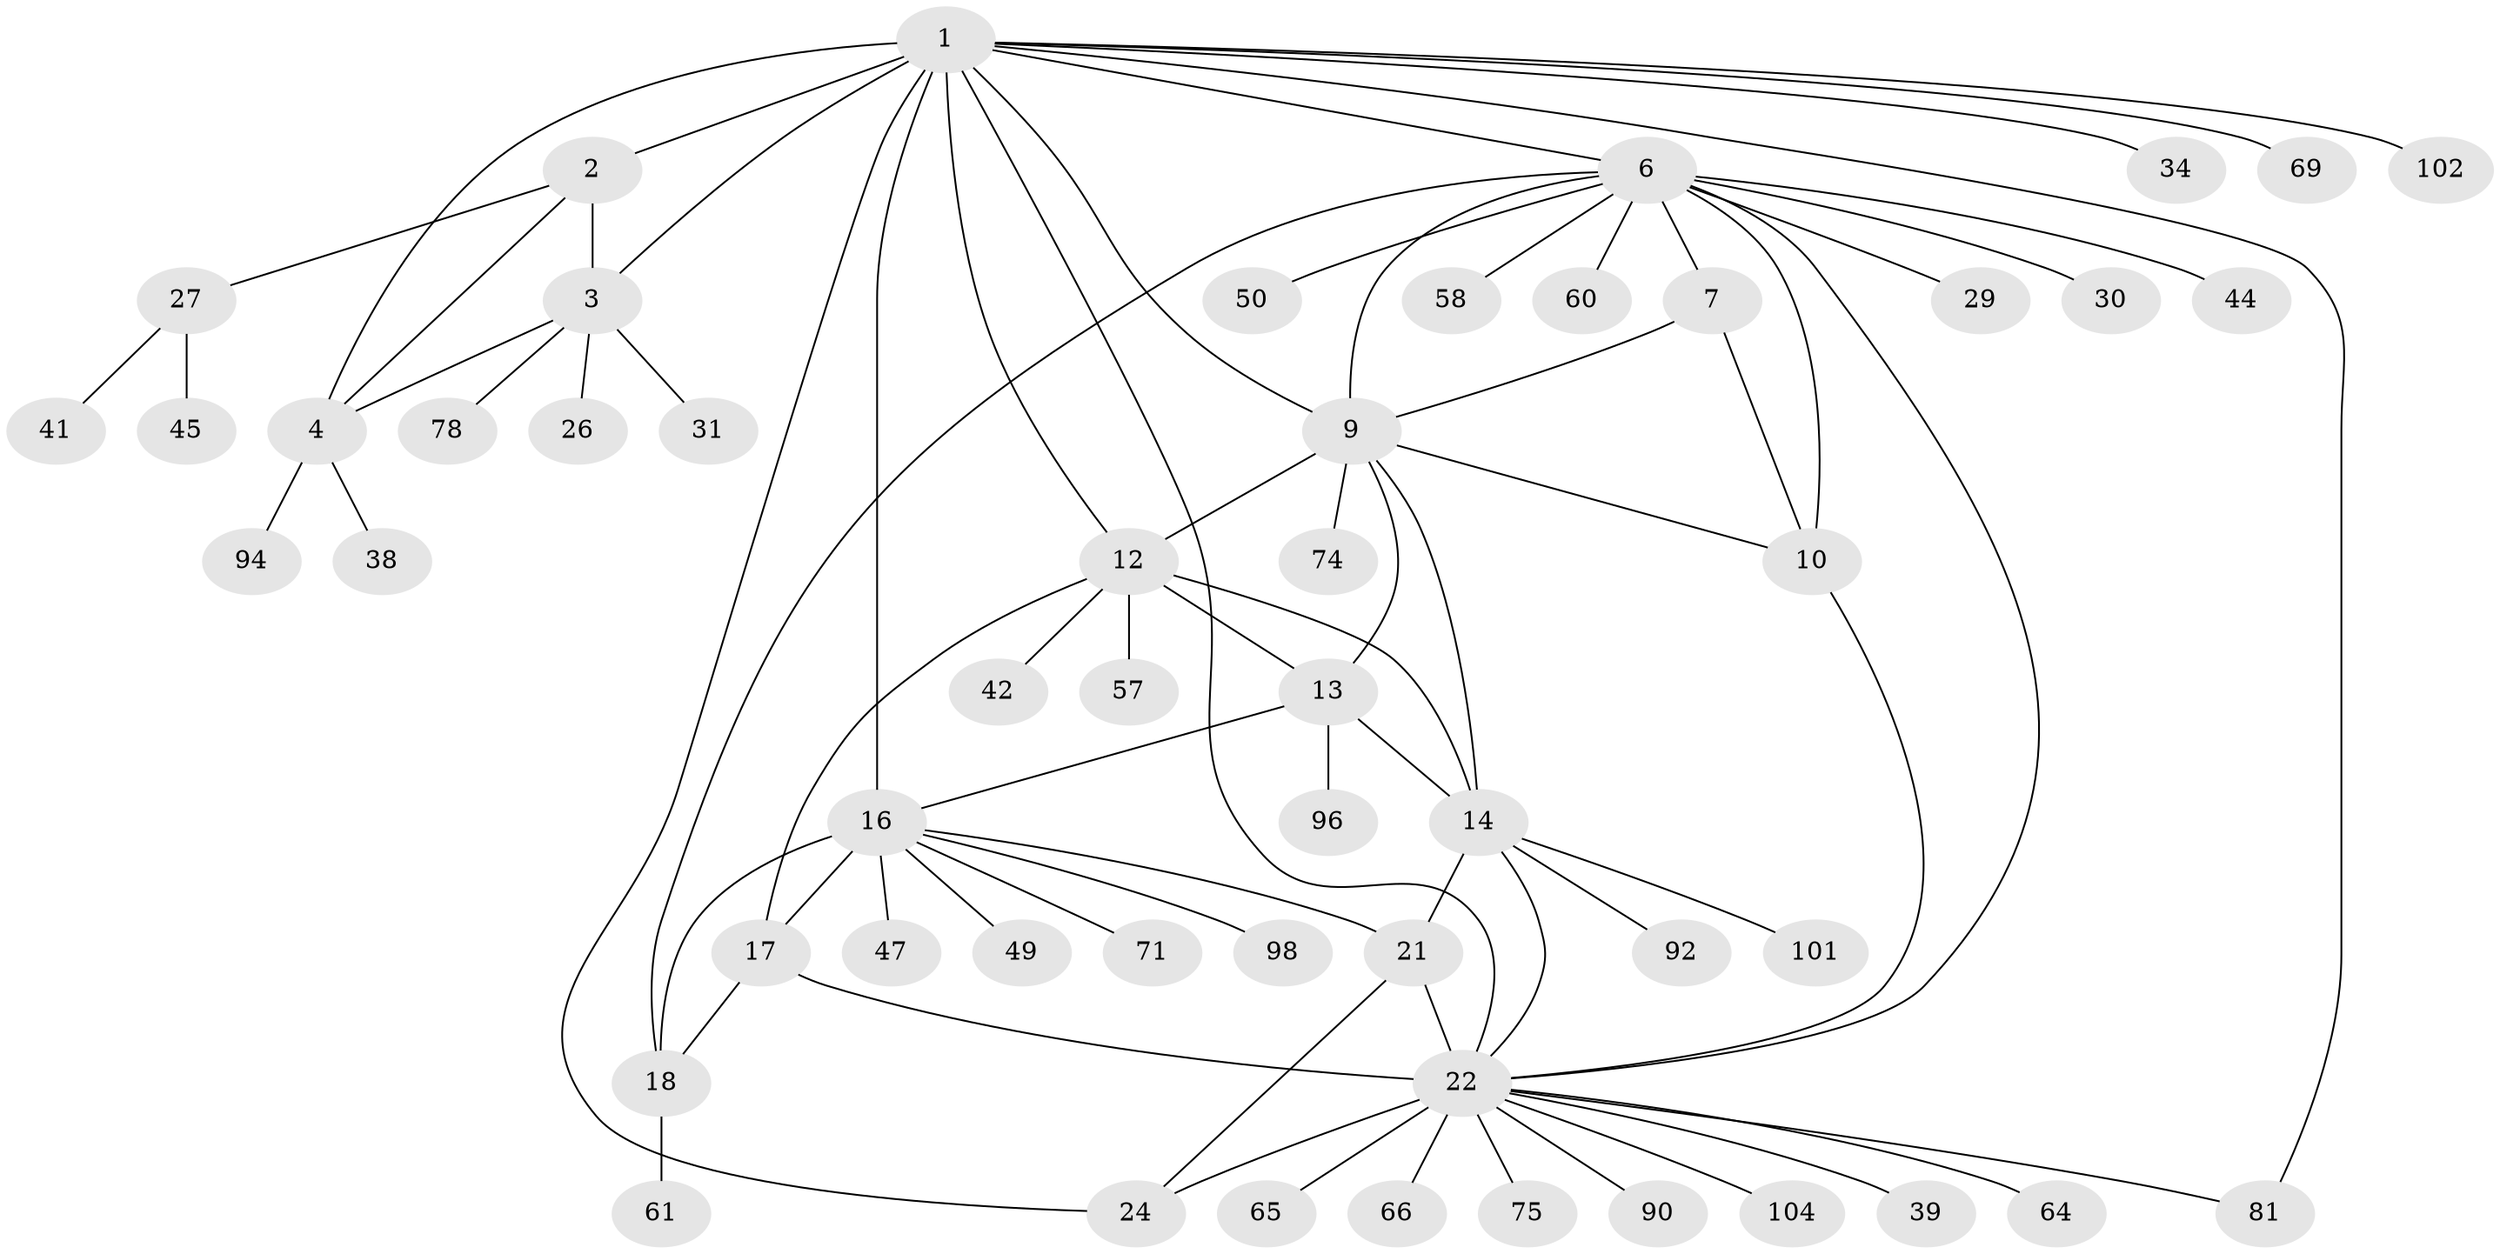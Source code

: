 // original degree distribution, {9: 0.03773584905660377, 7: 0.04716981132075472, 6: 0.03773584905660377, 14: 0.009433962264150943, 16: 0.009433962264150943, 5: 0.04716981132075472, 8: 0.018867924528301886, 11: 0.009433962264150943, 10: 0.018867924528301886, 2: 0.12264150943396226, 4: 0.009433962264150943, 1: 0.6037735849056604, 3: 0.02830188679245283}
// Generated by graph-tools (version 1.1) at 2025/19/03/04/25 18:19:31]
// undirected, 53 vertices, 76 edges
graph export_dot {
graph [start="1"]
  node [color=gray90,style=filled];
  1 [super="+5"];
  2 [super="+76+91"];
  3;
  4;
  6 [super="+53+95+103+77+8"];
  7 [super="+99"];
  9 [super="+11"];
  10;
  12 [super="+15+86+93+59+51"];
  13 [super="+56"];
  14 [super="+62"];
  16 [super="+20+32"];
  17 [super="+28+55+79"];
  18 [super="+19"];
  21 [super="+70+82+97+87+54"];
  22 [super="+33+23"];
  24 [super="+48"];
  26 [super="+105"];
  27 [super="+68"];
  29 [super="+40"];
  30 [super="+36"];
  31;
  34;
  38;
  39 [super="+43"];
  41;
  42;
  44 [super="+73+72"];
  45;
  47;
  49;
  50;
  57 [super="+100"];
  58;
  60;
  61;
  64;
  65;
  66;
  69;
  71;
  74;
  75;
  78;
  81;
  90;
  92;
  94;
  96;
  98;
  101;
  102;
  104;
  1 -- 2 [weight=2];
  1 -- 3 [weight=2];
  1 -- 4 [weight=2];
  1 -- 34;
  1 -- 69;
  1 -- 81;
  1 -- 102;
  1 -- 12;
  1 -- 6 [weight=2];
  1 -- 9;
  1 -- 16;
  1 -- 22;
  1 -- 24;
  2 -- 3;
  2 -- 4;
  2 -- 27;
  3 -- 4;
  3 -- 26;
  3 -- 31;
  3 -- 78;
  4 -- 38;
  4 -- 94;
  6 -- 7 [weight=2];
  6 -- 9 [weight=2];
  6 -- 10 [weight=2];
  6 -- 29;
  6 -- 30;
  6 -- 44;
  6 -- 50;
  6 -- 60;
  6 -- 22;
  6 -- 58;
  6 -- 18;
  7 -- 9;
  7 -- 10;
  9 -- 10;
  9 -- 74;
  9 -- 12 [weight=2];
  9 -- 13;
  9 -- 14;
  10 -- 22;
  12 -- 13 [weight=2];
  12 -- 14 [weight=2];
  12 -- 57;
  12 -- 42;
  12 -- 17;
  13 -- 14;
  13 -- 16;
  13 -- 96;
  14 -- 21;
  14 -- 92;
  14 -- 101;
  14 -- 22;
  16 -- 17 [weight=2];
  16 -- 18 [weight=4];
  16 -- 49;
  16 -- 98;
  16 -- 21;
  16 -- 71;
  16 -- 47;
  17 -- 18 [weight=2];
  17 -- 22;
  18 -- 61;
  21 -- 22 [weight=4];
  21 -- 24;
  22 -- 24 [weight=3];
  22 -- 66;
  22 -- 81;
  22 -- 64;
  22 -- 65;
  22 -- 39;
  22 -- 104;
  22 -- 75;
  22 -- 90;
  27 -- 41;
  27 -- 45;
}
